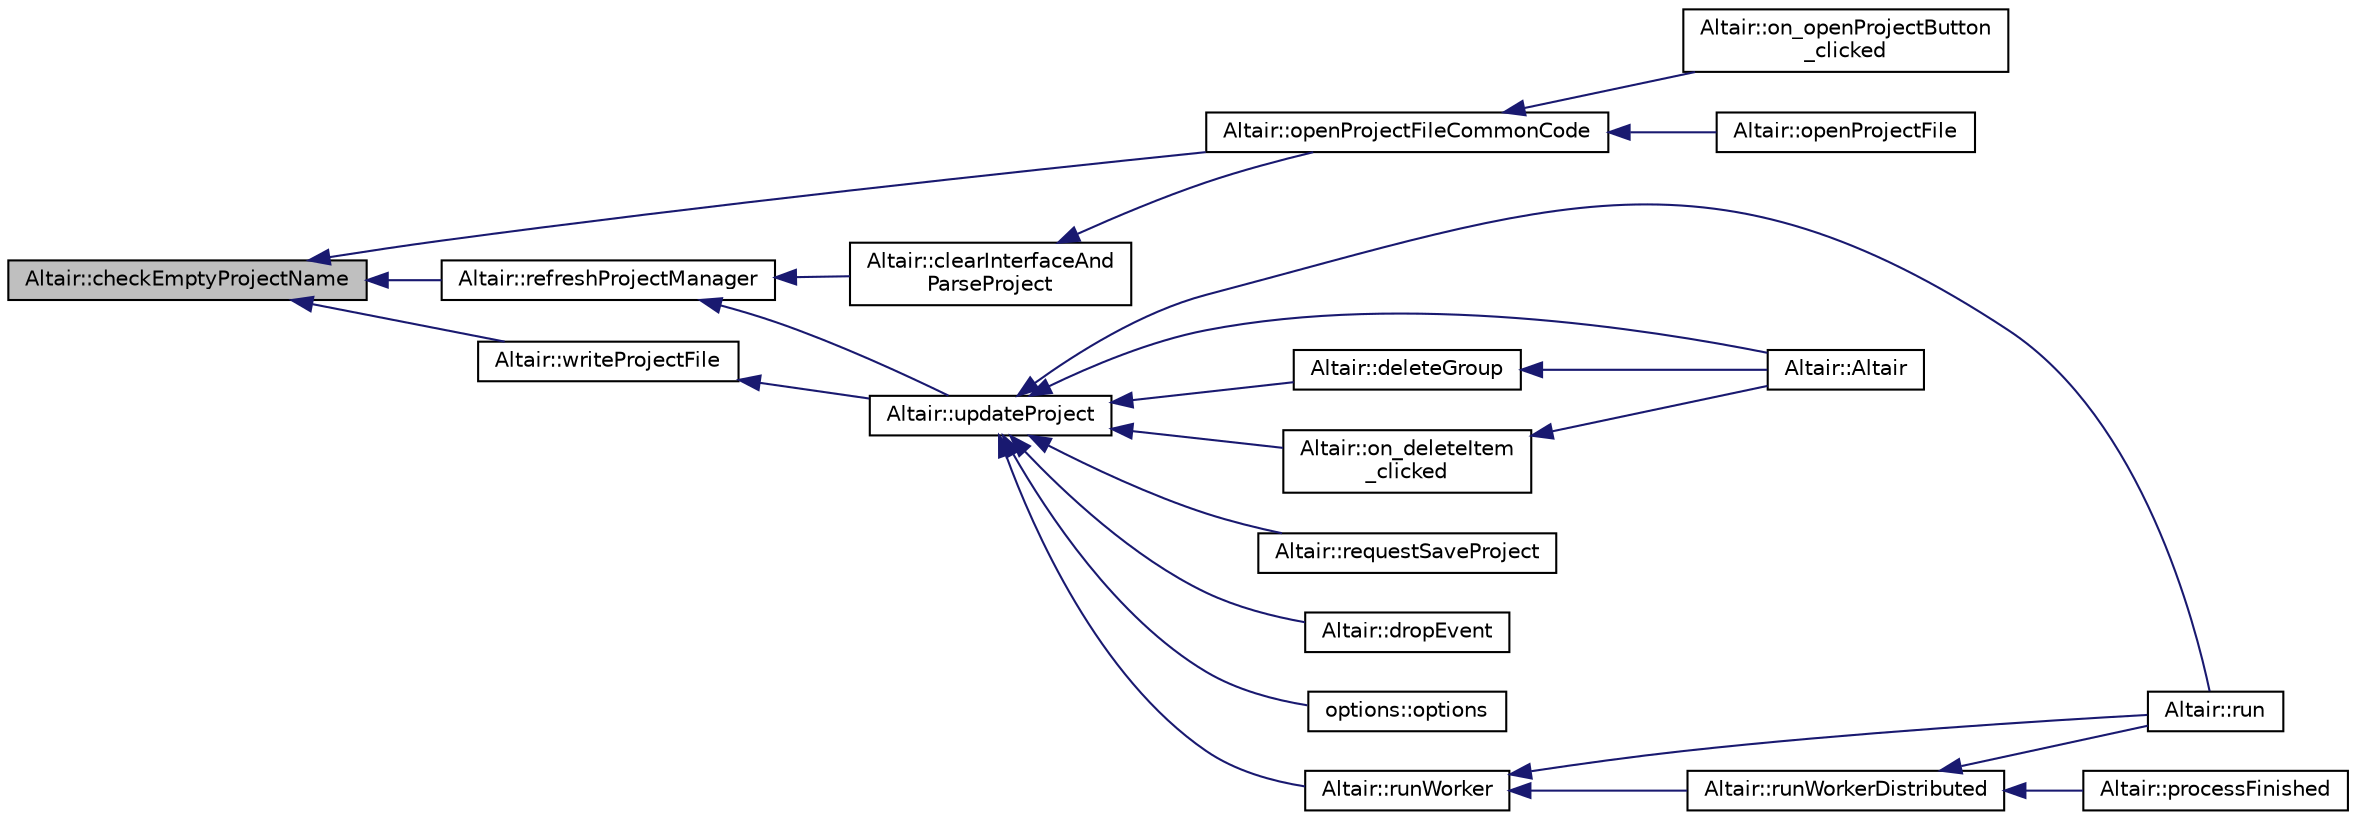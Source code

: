 digraph "Altair::checkEmptyProjectName"
{
 // INTERACTIVE_SVG=YES
  edge [fontname="Helvetica",fontsize="10",labelfontname="Helvetica",labelfontsize="10"];
  node [fontname="Helvetica",fontsize="10",shape=record];
  rankdir="LR";
  Node110 [label="Altair::checkEmptyProjectName",height=0.2,width=0.4,color="black", fillcolor="grey75", style="filled", fontcolor="black"];
  Node110 -> Node111 [dir="back",color="midnightblue",fontsize="10",style="solid",fontname="Helvetica"];
  Node111 [label="Altair::openProjectFileCommonCode",height=0.2,width=0.4,color="black", fillcolor="white", style="filled",URL="$class_altair.html#aa341707131924eff160bcab41422d1ec",tooltip="Code commun à différentes fonctions lancées pour l&#39;analyse des projets. "];
  Node111 -> Node112 [dir="back",color="midnightblue",fontsize="10",style="solid",fontname="Helvetica"];
  Node112 [label="Altair::on_openProjectButton\l_clicked",height=0.2,width=0.4,color="black", fillcolor="white", style="filled",URL="$class_altair.html#ab98d384297c6b94ff65a683eb5f99633",tooltip="Ouvre le projet, le décode en appelant parseProjectFile et actualise l&#39;interface  en conséquence..."];
  Node111 -> Node113 [dir="back",color="midnightblue",fontsize="10",style="solid",fontname="Helvetica"];
  Node113 [label="Altair::openProjectFile",height=0.2,width=0.4,color="black", fillcolor="white", style="filled",URL="$class_altair.html#a84cf34107cd413ab33800b583bdef59e",tooltip="Ouvre le projet .alt et décode le projet pour actualiser l&#39;interface. "];
  Node110 -> Node114 [dir="back",color="midnightblue",fontsize="10",style="solid",fontname="Helvetica"];
  Node114 [label="Altair::refreshProjectManager",height=0.2,width=0.4,color="black", fillcolor="white", style="filled",URL="$class_altair.html#ac9d7d8e7cebf70212818f1a8ba7d7d78",tooltip="Rafraîchit le gestionnaire de projet à la droite de l&#39;interface. Fonction globale par défaut..."];
  Node114 -> Node115 [dir="back",color="midnightblue",fontsize="10",style="solid",fontname="Helvetica"];
  Node115 [label="Altair::clearInterfaceAnd\lParseProject",height=0.2,width=0.4,color="black", fillcolor="white", style="filled",URL="$class_altair.html#acaa583766e1c062ea311847fcdd35374",tooltip="Efface les onglets, le gestionnaire de projet et lit le projet .alt en cours. "];
  Node115 -> Node111 [dir="back",color="midnightblue",fontsize="10",style="solid",fontname="Helvetica"];
  Node114 -> Node116 [dir="back",color="midnightblue",fontsize="10",style="solid",fontname="Helvetica"];
  Node116 [label="Altair::updateProject",height=0.2,width=0.4,color="black", fillcolor="white", style="filled",URL="$class_altair.html#a2eb0a89c3223b2df1c01d2b3b7d1c0eb",tooltip="Rafraichir le projet .alt après avoir actualisé l&#39;interface. "];
  Node116 -> Node117 [dir="back",color="midnightblue",fontsize="10",style="solid",fontname="Helvetica"];
  Node117 [label="Altair::Altair",height=0.2,width=0.4,color="black", fillcolor="white", style="filled",URL="$class_altair.html#ae0975ced0a36e0ed889ae06043a4df66",tooltip="Constructeur. "];
  Node116 -> Node118 [dir="back",color="midnightblue",fontsize="10",style="solid",fontname="Helvetica"];
  Node118 [label="Altair::deleteGroup",height=0.2,width=0.4,color="black", fillcolor="white", style="filled",URL="$class_altair.html#ab913abfdd0c6fbbceb9a051a4443d5fa",tooltip="Supprimer un onglet central. "];
  Node118 -> Node117 [dir="back",color="midnightblue",fontsize="10",style="solid",fontname="Helvetica"];
  Node116 -> Node119 [dir="back",color="midnightblue",fontsize="10",style="solid",fontname="Helvetica"];
  Node119 [label="Altair::on_deleteItem\l_clicked",height=0.2,width=0.4,color="black", fillcolor="white", style="filled",URL="$class_altair.html#a299584936cc20c9a1451977264eba1f5",tooltip="Ecrase un item d&#39;un onglet donné "];
  Node119 -> Node117 [dir="back",color="midnightblue",fontsize="10",style="solid",fontname="Helvetica"];
  Node116 -> Node120 [dir="back",color="midnightblue",fontsize="10",style="solid",fontname="Helvetica"];
  Node120 [label="Altair::requestSaveProject",height=0.2,width=0.4,color="black", fillcolor="white", style="filled",URL="$class_altair.html#aab5da600c227ac7eb604fa24a9308d26",tooltip="Enregistre le projet .alt en actualisant projectName et l&#39;état de l&#39;interface  . "];
  Node116 -> Node121 [dir="back",color="midnightblue",fontsize="10",style="solid",fontname="Helvetica"];
  Node121 [label="Altair::dropEvent",height=0.2,width=0.4,color="black", fillcolor="white", style="filled",URL="$class_altair.html#a1afa285a65e0bdff4c761ad05ec9f8df",tooltip="Fonction réimplémentée : fin du déplacement de la souris. "];
  Node116 -> Node122 [dir="back",color="midnightblue",fontsize="10",style="solid",fontname="Helvetica"];
  Node122 [label="options::options",height=0.2,width=0.4,color="black", fillcolor="white", style="filled",URL="$classoptions.html#a52a9fb1d5bdb6ed104e700390b8c0208",tooltip="Constructeur de l&#39;onglet correspondant à un pointeur parent vers une instance de la classe Altair..."];
  Node116 -> Node123 [dir="back",color="midnightblue",fontsize="10",style="solid",fontname="Helvetica"];
  Node123 [label="Altair::runWorker",height=0.2,width=0.4,color="black", fillcolor="white", style="filled",URL="$class_altair.html#a08b5e402c9a694af09110afe33219080",tooltip="Construction de la ligne de commande pour des bases de paye dans un répertoire donné ..."];
  Node123 -> Node124 [dir="back",color="midnightblue",fontsize="10",style="solid",fontname="Helvetica"];
  Node124 [label="Altair::runWorkerDistributed",height=0.2,width=0.4,color="black", fillcolor="white", style="filled",URL="$class_altair.html#ae04f2a5771d47bbe2e0cc3a11b72d6bf",tooltip="Parcourt le répertoire en cours du mode distributif, un à chaque appel Exporte l&#39;identification dans ..."];
  Node124 -> Node125 [dir="back",color="midnightblue",fontsize="10",style="solid",fontname="Helvetica"];
  Node125 [label="Altair::run",height=0.2,width=0.4,color="black", fillcolor="white", style="filled",URL="$class_altair.html#a7d10f8ecf4097577885172afb6c2e9c6",tooltip="Lance l&#39;exécution de l&#39;application en ligne de commande lhx. "];
  Node124 -> Node126 [dir="back",color="midnightblue",fontsize="10",style="solid",fontname="Helvetica"];
  Node126 [label="Altair::processFinished",height=0.2,width=0.4,color="black", fillcolor="white", style="filled",URL="$class_altair.html#a16b8035c4383a789cd00b687fb105fe9",tooltip="Traitement de la fin de l&#39;exécution de lhx. "];
  Node123 -> Node125 [dir="back",color="midnightblue",fontsize="10",style="solid",fontname="Helvetica"];
  Node116 -> Node125 [dir="back",color="midnightblue",fontsize="10",style="solid",fontname="Helvetica"];
  Node110 -> Node127 [dir="back",color="midnightblue",fontsize="10",style="solid",fontname="Helvetica"];
  Node127 [label="Altair::writeProjectFile",height=0.2,width=0.4,color="black", fillcolor="white", style="filled",URL="$class_altair.html#a43120f9909d0284074119529a03df85b",tooltip="Ecrit le projet XML d&#39;extension .alt contenant les références des donnéees de paye. "];
  Node127 -> Node116 [dir="back",color="midnightblue",fontsize="10",style="solid",fontname="Helvetica"];
}
